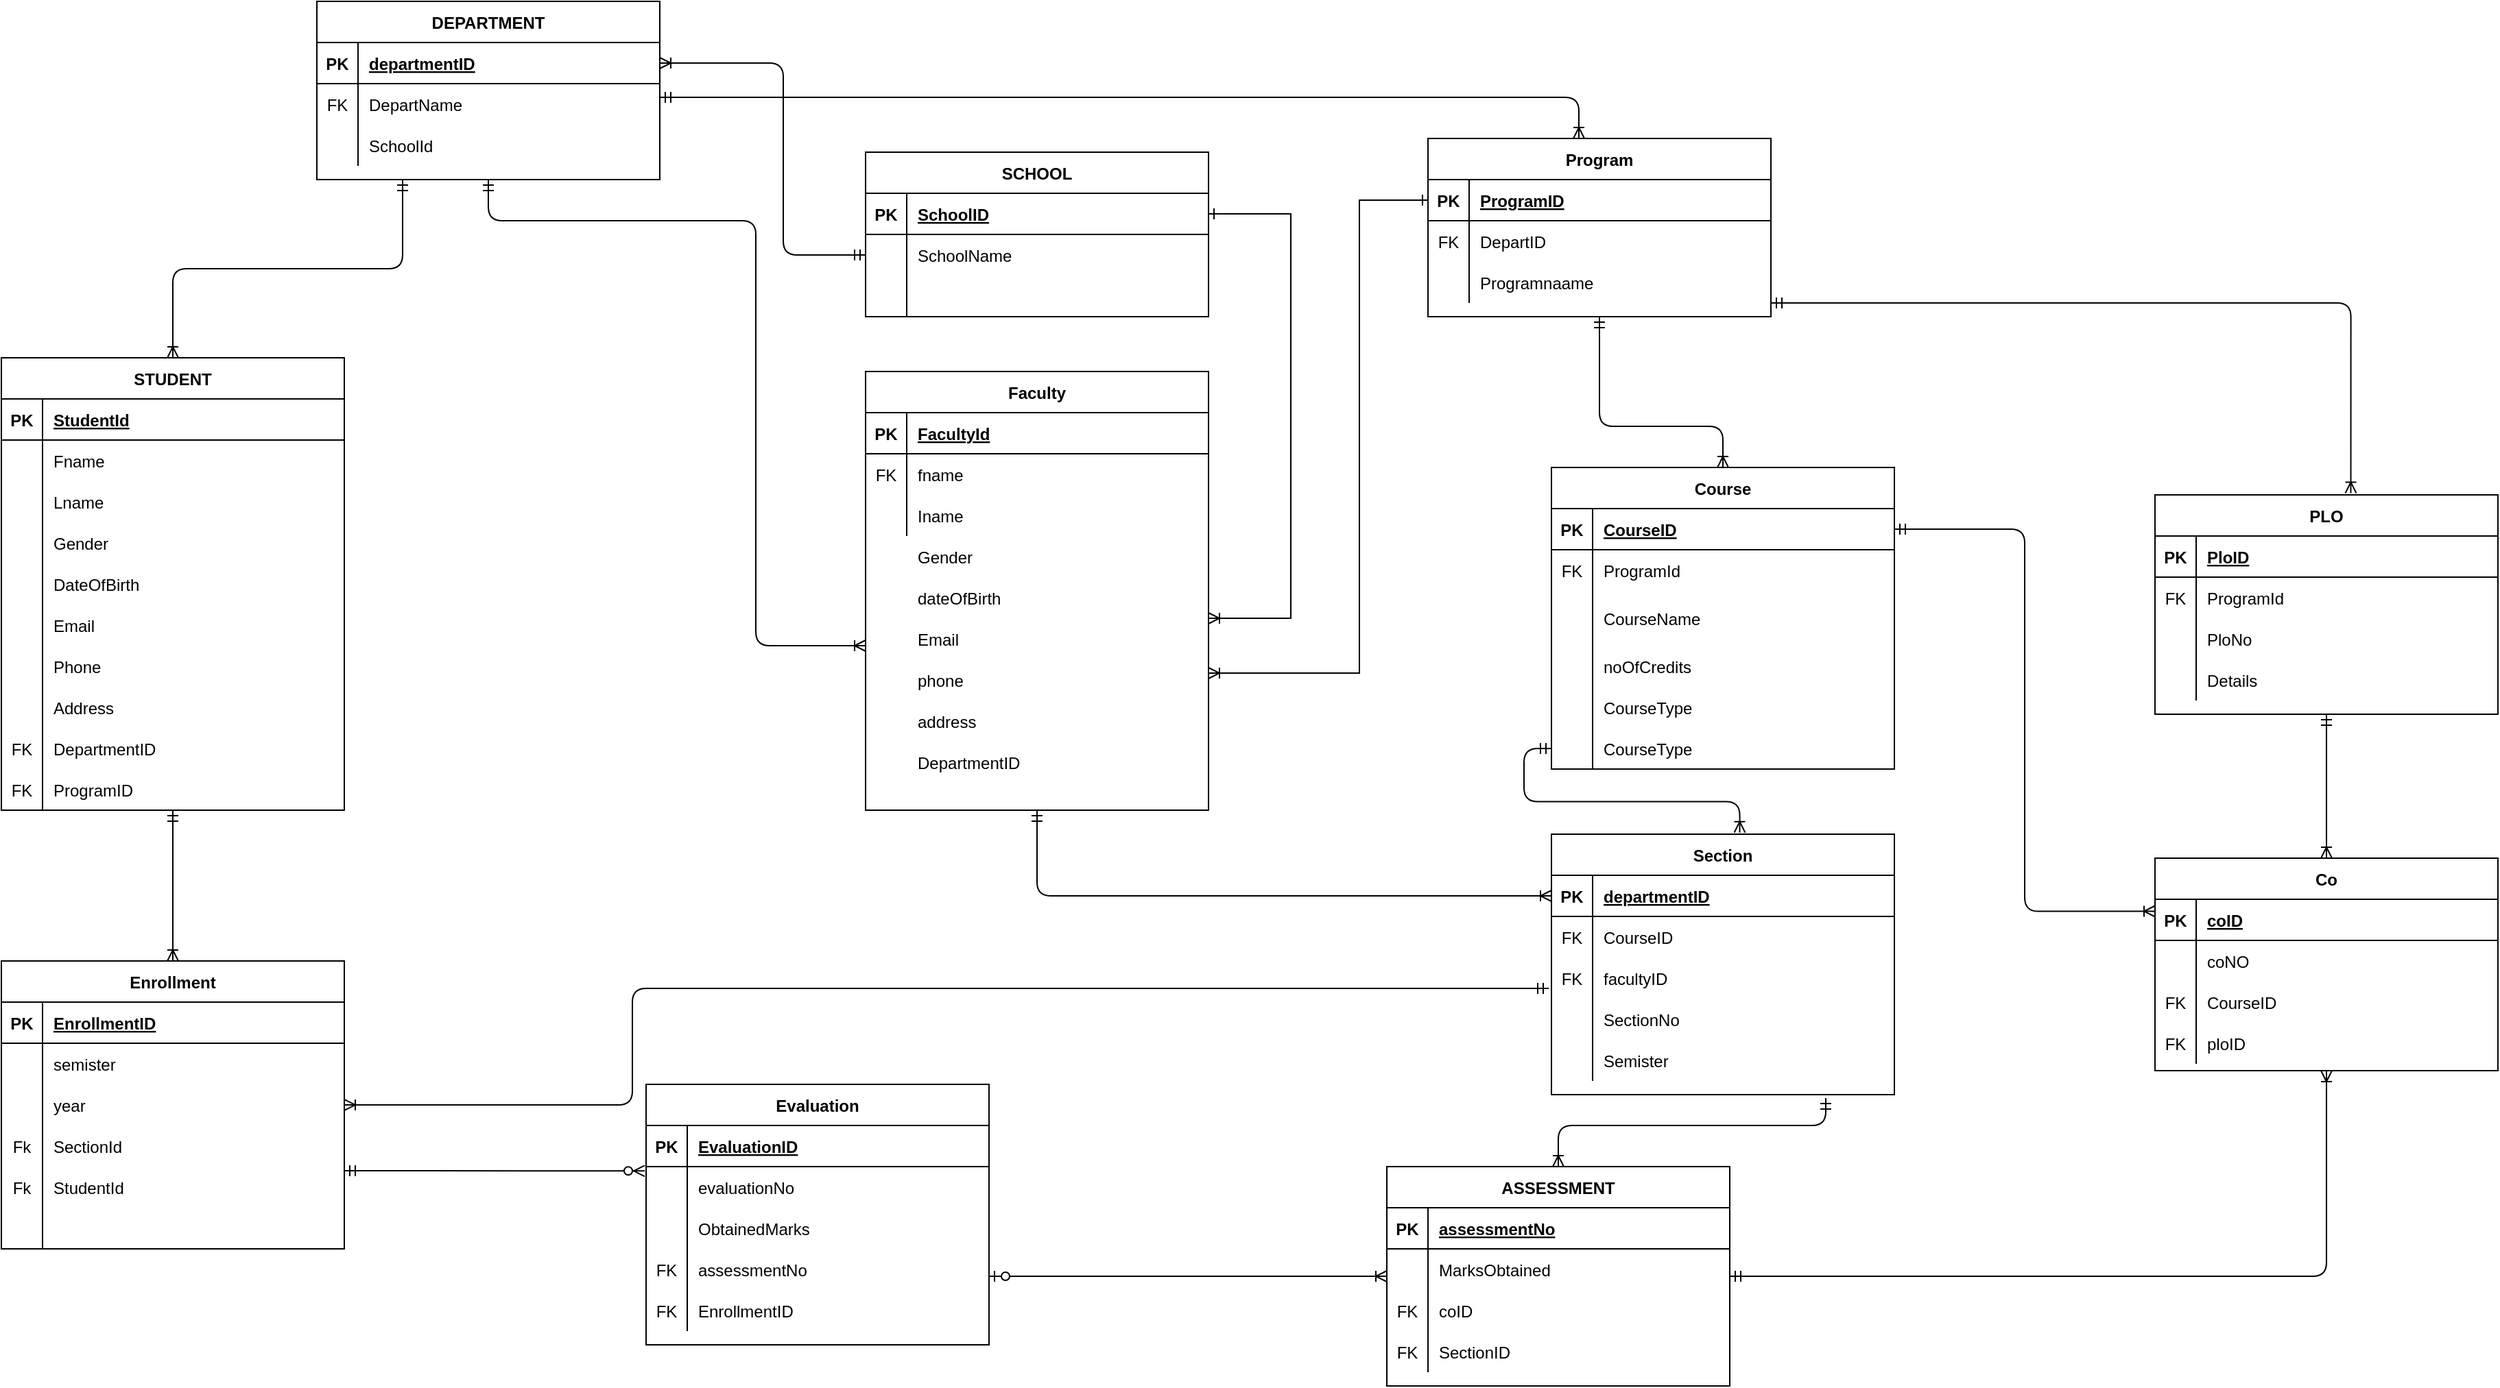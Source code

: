 <mxfile version="13.6.2" type="device"><diagram id="R2lEEEUBdFMjLlhIrx00" name="Page-1"><mxGraphModel dx="3194" dy="1400" grid="1" gridSize="10" guides="1" tooltips="1" connect="1" arrows="1" fold="1" page="1" pageScale="1" pageWidth="850" pageHeight="1100" math="0" shadow="0" extFonts="Permanent Marker^https://fonts.googleapis.com/css?family=Permanent+Marker"><root><mxCell id="0"/><mxCell id="1" parent="0"/><mxCell id="C-vyLk0tnHw3VtMMgP7b-1" value="" style="endArrow=ERmandOne;startArrow=ERoneToMany;endFill=0;startFill=0;edgeStyle=orthogonalEdgeStyle;" parent="1" source="C-vyLk0tnHw3VtMMgP7b-24" target="C-vyLk0tnHw3VtMMgP7b-6" edge="1"><mxGeometry width="100" height="100" relative="1" as="geometry"><mxPoint x="340" y="720" as="sourcePoint"/><mxPoint x="440" y="620" as="targetPoint"/><Array as="points"><mxPoint x="390" y="55"/><mxPoint x="390" y="195"/></Array></mxGeometry></mxCell><mxCell id="C-vyLk0tnHw3VtMMgP7b-2" value="SCHOOL" style="shape=table;startSize=30;container=1;collapsible=1;childLayout=tableLayout;fixedRows=1;rowLines=0;fontStyle=1;align=center;resizeLast=1;" parent="1" vertex="1"><mxGeometry x="450" y="120" width="250" height="120" as="geometry"/></mxCell><mxCell id="C-vyLk0tnHw3VtMMgP7b-3" value="" style="shape=partialRectangle;collapsible=0;dropTarget=0;pointerEvents=0;fillColor=none;points=[[0,0.5],[1,0.5]];portConstraint=eastwest;top=0;left=0;right=0;bottom=1;" parent="C-vyLk0tnHw3VtMMgP7b-2" vertex="1"><mxGeometry y="30" width="250" height="30" as="geometry"/></mxCell><mxCell id="C-vyLk0tnHw3VtMMgP7b-4" value="PK" style="shape=partialRectangle;overflow=hidden;connectable=0;fillColor=none;top=0;left=0;bottom=0;right=0;fontStyle=1;" parent="C-vyLk0tnHw3VtMMgP7b-3" vertex="1"><mxGeometry width="30" height="30" as="geometry"/></mxCell><mxCell id="C-vyLk0tnHw3VtMMgP7b-5" value="SchoolID" style="shape=partialRectangle;overflow=hidden;connectable=0;fillColor=none;top=0;left=0;bottom=0;right=0;align=left;spacingLeft=6;fontStyle=5;" parent="C-vyLk0tnHw3VtMMgP7b-3" vertex="1"><mxGeometry x="30" width="220" height="30" as="geometry"/></mxCell><mxCell id="C-vyLk0tnHw3VtMMgP7b-6" value="" style="shape=partialRectangle;collapsible=0;dropTarget=0;pointerEvents=0;fillColor=none;points=[[0,0.5],[1,0.5]];portConstraint=eastwest;top=0;left=0;right=0;bottom=0;" parent="C-vyLk0tnHw3VtMMgP7b-2" vertex="1"><mxGeometry y="60" width="250" height="30" as="geometry"/></mxCell><mxCell id="C-vyLk0tnHw3VtMMgP7b-7" value="" style="shape=partialRectangle;overflow=hidden;connectable=0;fillColor=none;top=0;left=0;bottom=0;right=0;" parent="C-vyLk0tnHw3VtMMgP7b-6" vertex="1"><mxGeometry width="30" height="30" as="geometry"/></mxCell><mxCell id="C-vyLk0tnHw3VtMMgP7b-8" value="SchoolName" style="shape=partialRectangle;overflow=hidden;connectable=0;fillColor=none;top=0;left=0;bottom=0;right=0;align=left;spacingLeft=6;" parent="C-vyLk0tnHw3VtMMgP7b-6" vertex="1"><mxGeometry x="30" width="220" height="30" as="geometry"/></mxCell><mxCell id="C-vyLk0tnHw3VtMMgP7b-9" value="" style="shape=partialRectangle;collapsible=0;dropTarget=0;pointerEvents=0;fillColor=none;points=[[0,0.5],[1,0.5]];portConstraint=eastwest;top=0;left=0;right=0;bottom=0;" parent="C-vyLk0tnHw3VtMMgP7b-2" vertex="1"><mxGeometry y="90" width="250" height="30" as="geometry"/></mxCell><mxCell id="C-vyLk0tnHw3VtMMgP7b-10" value="" style="shape=partialRectangle;overflow=hidden;connectable=0;fillColor=none;top=0;left=0;bottom=0;right=0;" parent="C-vyLk0tnHw3VtMMgP7b-9" vertex="1"><mxGeometry width="30" height="30" as="geometry"/></mxCell><mxCell id="C-vyLk0tnHw3VtMMgP7b-11" value="" style="shape=partialRectangle;overflow=hidden;connectable=0;fillColor=none;top=0;left=0;bottom=0;right=0;align=left;spacingLeft=6;" parent="C-vyLk0tnHw3VtMMgP7b-9" vertex="1"><mxGeometry x="30" width="220" height="30" as="geometry"/></mxCell><mxCell id="K81dYM7W5M3WvNymUG92-92" style="edgeStyle=orthogonalEdgeStyle;rounded=1;orthogonalLoop=1;jettySize=auto;html=1;entryX=0;entryY=0.5;entryDx=0;entryDy=0;startArrow=ERmandOne;startFill=0;endArrow=ERoneToMany;endFill=0;" parent="1" source="C-vyLk0tnHw3VtMMgP7b-13" target="K81dYM7W5M3WvNymUG92-70" edge="1"><mxGeometry relative="1" as="geometry"/></mxCell><mxCell id="C-vyLk0tnHw3VtMMgP7b-13" value="Faculty" style="shape=table;startSize=30;container=1;collapsible=1;childLayout=tableLayout;fixedRows=1;rowLines=0;fontStyle=1;align=center;resizeLast=1;" parent="1" vertex="1"><mxGeometry x="450" y="280" width="250" height="320" as="geometry"/></mxCell><mxCell id="C-vyLk0tnHw3VtMMgP7b-14" value="" style="shape=partialRectangle;collapsible=0;dropTarget=0;pointerEvents=0;fillColor=none;points=[[0,0.5],[1,0.5]];portConstraint=eastwest;top=0;left=0;right=0;bottom=1;" parent="C-vyLk0tnHw3VtMMgP7b-13" vertex="1"><mxGeometry y="30" width="250" height="30" as="geometry"/></mxCell><mxCell id="C-vyLk0tnHw3VtMMgP7b-15" value="PK" style="shape=partialRectangle;overflow=hidden;connectable=0;fillColor=none;top=0;left=0;bottom=0;right=0;fontStyle=1;" parent="C-vyLk0tnHw3VtMMgP7b-14" vertex="1"><mxGeometry width="30" height="30" as="geometry"/></mxCell><mxCell id="C-vyLk0tnHw3VtMMgP7b-16" value="FacultyId" style="shape=partialRectangle;overflow=hidden;connectable=0;fillColor=none;top=0;left=0;bottom=0;right=0;align=left;spacingLeft=6;fontStyle=5;" parent="C-vyLk0tnHw3VtMMgP7b-14" vertex="1"><mxGeometry x="30" width="220" height="30" as="geometry"/></mxCell><mxCell id="C-vyLk0tnHw3VtMMgP7b-17" value="" style="shape=partialRectangle;collapsible=0;dropTarget=0;pointerEvents=0;fillColor=none;points=[[0,0.5],[1,0.5]];portConstraint=eastwest;top=0;left=0;right=0;bottom=0;" parent="C-vyLk0tnHw3VtMMgP7b-13" vertex="1"><mxGeometry y="60" width="250" height="30" as="geometry"/></mxCell><mxCell id="C-vyLk0tnHw3VtMMgP7b-18" value="FK" style="shape=partialRectangle;overflow=hidden;connectable=0;fillColor=none;top=0;left=0;bottom=0;right=0;" parent="C-vyLk0tnHw3VtMMgP7b-17" vertex="1"><mxGeometry width="30" height="30" as="geometry"/></mxCell><mxCell id="C-vyLk0tnHw3VtMMgP7b-19" value="fname" style="shape=partialRectangle;overflow=hidden;connectable=0;fillColor=none;top=0;left=0;bottom=0;right=0;align=left;spacingLeft=6;" parent="C-vyLk0tnHw3VtMMgP7b-17" vertex="1"><mxGeometry x="30" width="220" height="30" as="geometry"/></mxCell><mxCell id="C-vyLk0tnHw3VtMMgP7b-20" value="" style="shape=partialRectangle;collapsible=0;dropTarget=0;pointerEvents=0;fillColor=none;points=[[0,0.5],[1,0.5]];portConstraint=eastwest;top=0;left=0;right=0;bottom=0;" parent="C-vyLk0tnHw3VtMMgP7b-13" vertex="1"><mxGeometry y="90" width="250" height="30" as="geometry"/></mxCell><mxCell id="C-vyLk0tnHw3VtMMgP7b-21" value="" style="shape=partialRectangle;overflow=hidden;connectable=0;fillColor=none;top=0;left=0;bottom=0;right=0;" parent="C-vyLk0tnHw3VtMMgP7b-20" vertex="1"><mxGeometry width="30" height="30" as="geometry"/></mxCell><mxCell id="C-vyLk0tnHw3VtMMgP7b-22" value="Iname" style="shape=partialRectangle;overflow=hidden;connectable=0;fillColor=none;top=0;left=0;bottom=0;right=0;align=left;spacingLeft=6;" parent="C-vyLk0tnHw3VtMMgP7b-20" vertex="1"><mxGeometry x="30" width="220" height="30" as="geometry"/></mxCell><mxCell id="K81dYM7W5M3WvNymUG92-83" style="rounded=1;orthogonalLoop=1;jettySize=auto;html=1;entryX=0.44;entryY=0;entryDx=0;entryDy=0;entryPerimeter=0;startArrow=ERmandOne;startFill=0;endArrow=ERoneToMany;endFill=0;edgeStyle=orthogonalEdgeStyle;" parent="1" source="C-vyLk0tnHw3VtMMgP7b-23" target="K81dYM7W5M3WvNymUG92-62" edge="1"><mxGeometry relative="1" as="geometry"><Array as="points"><mxPoint x="970" y="80"/></Array></mxGeometry></mxCell><mxCell id="K81dYM7W5M3WvNymUG92-10" value="Gender" style="shape=partialRectangle;overflow=hidden;connectable=0;fillColor=none;top=0;left=0;bottom=0;right=0;align=left;spacingLeft=6;" parent="1" vertex="1"><mxGeometry x="480" y="400" width="220" height="30" as="geometry"/></mxCell><mxCell id="K81dYM7W5M3WvNymUG92-11" value="dateOfBirth" style="shape=partialRectangle;overflow=hidden;connectable=0;fillColor=none;top=0;left=0;bottom=0;right=0;align=left;spacingLeft=6;" parent="1" vertex="1"><mxGeometry x="480" y="430" width="220" height="30" as="geometry"/></mxCell><mxCell id="K81dYM7W5M3WvNymUG92-12" value="Email" style="shape=partialRectangle;overflow=hidden;connectable=0;fillColor=none;top=0;left=0;bottom=0;right=0;align=left;spacingLeft=6;" parent="1" vertex="1"><mxGeometry x="480" y="460" width="220" height="30" as="geometry"/></mxCell><mxCell id="K81dYM7W5M3WvNymUG92-13" value="phone" style="shape=partialRectangle;overflow=hidden;connectable=0;fillColor=none;top=0;left=0;bottom=0;right=0;align=left;spacingLeft=6;" parent="1" vertex="1"><mxGeometry x="480" y="490" width="220" height="30" as="geometry"/></mxCell><mxCell id="K81dYM7W5M3WvNymUG92-14" value="address" style="shape=partialRectangle;overflow=hidden;connectable=0;fillColor=none;top=0;left=0;bottom=0;right=0;align=left;spacingLeft=6;" parent="1" vertex="1"><mxGeometry x="480" y="520" width="220" height="30" as="geometry"/></mxCell><mxCell id="K81dYM7W5M3WvNymUG92-15" value="DepartmentID" style="shape=partialRectangle;overflow=hidden;connectable=0;fillColor=none;top=0;left=0;bottom=0;right=0;align=left;spacingLeft=6;" parent="1" vertex="1"><mxGeometry x="480" y="550" width="220" height="30" as="geometry"/></mxCell><mxCell id="K81dYM7W5M3WvNymUG92-19" style="edgeStyle=orthogonalEdgeStyle;rounded=1;orthogonalLoop=1;jettySize=auto;html=1;startArrow=ERmandOne;startFill=0;endArrow=ERoneToMany;endFill=0;exitX=0.5;exitY=1;exitDx=0;exitDy=0;" parent="1" source="C-vyLk0tnHw3VtMMgP7b-23" edge="1"><mxGeometry relative="1" as="geometry"><mxPoint x="450" y="480" as="targetPoint"/><mxPoint x="245" y="230" as="sourcePoint"/><Array as="points"><mxPoint x="175" y="170"/><mxPoint x="370" y="170"/><mxPoint x="370" y="480"/></Array></mxGeometry></mxCell><mxCell id="K81dYM7W5M3WvNymUG92-93" style="edgeStyle=orthogonalEdgeStyle;rounded=1;orthogonalLoop=1;jettySize=auto;html=1;startArrow=ERoneToMany;startFill=0;endArrow=ERmandOne;endFill=0;entryX=0.25;entryY=1;entryDx=0;entryDy=0;" parent="1" source="K81dYM7W5M3WvNymUG92-20" target="C-vyLk0tnHw3VtMMgP7b-23" edge="1"><mxGeometry relative="1" as="geometry"><mxPoint x="110" y="130" as="targetPoint"/></mxGeometry></mxCell><mxCell id="K81dYM7W5M3WvNymUG92-94" style="edgeStyle=orthogonalEdgeStyle;rounded=1;orthogonalLoop=1;jettySize=auto;html=1;startArrow=ERmandOne;startFill=0;endArrow=ERoneToMany;endFill=0;" parent="1" source="K81dYM7W5M3WvNymUG92-20" target="K81dYM7W5M3WvNymUG92-27" edge="1"><mxGeometry relative="1" as="geometry"/></mxCell><mxCell id="K81dYM7W5M3WvNymUG92-95" style="edgeStyle=orthogonalEdgeStyle;rounded=1;orthogonalLoop=1;jettySize=auto;html=1;entryX=-0.004;entryY=0.105;entryDx=0;entryDy=0;entryPerimeter=0;startArrow=ERmandOne;startFill=0;endArrow=ERzeroToMany;endFill=1;" parent="1" source="K81dYM7W5M3WvNymUG92-27" target="K81dYM7W5M3WvNymUG92-38" edge="1"><mxGeometry relative="1" as="geometry"><Array as="points"><mxPoint x="120" y="863"/><mxPoint x="120" y="863"/></Array></mxGeometry></mxCell><mxCell id="K81dYM7W5M3WvNymUG92-98" style="edgeStyle=orthogonalEdgeStyle;rounded=1;orthogonalLoop=1;jettySize=auto;html=1;startArrow=ERoneToMany;startFill=0;endArrow=ERmandOne;endFill=0;" parent="1" source="K81dYM7W5M3WvNymUG92-27" edge="1"><mxGeometry relative="1" as="geometry"><Array as="points"><mxPoint x="280" y="815"/><mxPoint x="280" y="730"/></Array><mxPoint x="948" y="730" as="targetPoint"/></mxGeometry></mxCell><mxCell id="K81dYM7W5M3WvNymUG92-96" style="edgeStyle=orthogonalEdgeStyle;rounded=1;orthogonalLoop=1;jettySize=auto;html=1;startArrow=ERzeroToOne;startFill=1;endArrow=ERoneToMany;endFill=0;entryX=0;entryY=0.5;entryDx=0;entryDy=0;" parent="1" source="K81dYM7W5M3WvNymUG92-34" target="K81dYM7W5M3WvNymUG92-41" edge="1"><mxGeometry relative="1" as="geometry"><mxPoint x="810" y="1060" as="targetPoint"/><Array as="points"><mxPoint x="820" y="940"/></Array></mxGeometry></mxCell><mxCell id="K81dYM7W5M3WvNymUG92-88" style="edgeStyle=orthogonalEdgeStyle;rounded=1;orthogonalLoop=1;jettySize=auto;html=1;entryX=0.5;entryY=1;entryDx=0;entryDy=0;startArrow=ERmandOne;startFill=0;endArrow=ERoneToMany;endFill=0;" parent="1" source="K81dYM7W5M3WvNymUG92-41" target="K81dYM7W5M3WvNymUG92-48" edge="1"><mxGeometry relative="1" as="geometry"/></mxCell><mxCell id="K81dYM7W5M3WvNymUG92-84" style="edgeStyle=orthogonalEdgeStyle;rounded=1;orthogonalLoop=1;jettySize=auto;html=1;entryX=0.5;entryY=0;entryDx=0;entryDy=0;startArrow=ERmandOne;startFill=0;endArrow=ERoneToMany;endFill=0;" parent="1" source="K81dYM7W5M3WvNymUG92-62" target="K81dYM7W5M3WvNymUG92-76" edge="1"><mxGeometry relative="1" as="geometry"><Array as="points"><mxPoint x="985" y="320"/><mxPoint x="1075" y="320"/></Array></mxGeometry></mxCell><mxCell id="K81dYM7W5M3WvNymUG92-85" style="edgeStyle=orthogonalEdgeStyle;rounded=1;orthogonalLoop=1;jettySize=auto;html=1;entryX=0.571;entryY=-0.008;entryDx=0;entryDy=0;entryPerimeter=0;startArrow=ERmandOne;startFill=0;endArrow=ERoneToMany;endFill=0;" parent="1" source="K81dYM7W5M3WvNymUG92-62" target="K81dYM7W5M3WvNymUG92-55" edge="1"><mxGeometry relative="1" as="geometry"><Array as="points"><mxPoint x="1533" y="230"/></Array></mxGeometry></mxCell><mxCell id="K81dYM7W5M3WvNymUG92-62" value="Program" style="shape=table;startSize=30;container=1;collapsible=1;childLayout=tableLayout;fixedRows=1;rowLines=0;fontStyle=1;align=center;resizeLast=1;" parent="1" vertex="1"><mxGeometry x="860" y="110" width="250" height="130" as="geometry"/></mxCell><mxCell id="K81dYM7W5M3WvNymUG92-63" value="" style="shape=partialRectangle;collapsible=0;dropTarget=0;pointerEvents=0;fillColor=none;points=[[0,0.5],[1,0.5]];portConstraint=eastwest;top=0;left=0;right=0;bottom=1;" parent="K81dYM7W5M3WvNymUG92-62" vertex="1"><mxGeometry y="30" width="250" height="30" as="geometry"/></mxCell><mxCell id="K81dYM7W5M3WvNymUG92-64" value="PK" style="shape=partialRectangle;overflow=hidden;connectable=0;fillColor=none;top=0;left=0;bottom=0;right=0;fontStyle=1;" parent="K81dYM7W5M3WvNymUG92-63" vertex="1"><mxGeometry width="30" height="30" as="geometry"/></mxCell><mxCell id="K81dYM7W5M3WvNymUG92-65" value="ProgramID" style="shape=partialRectangle;overflow=hidden;connectable=0;fillColor=none;top=0;left=0;bottom=0;right=0;align=left;spacingLeft=6;fontStyle=5;" parent="K81dYM7W5M3WvNymUG92-63" vertex="1"><mxGeometry x="30" width="220" height="30" as="geometry"/></mxCell><mxCell id="K81dYM7W5M3WvNymUG92-66" value="" style="shape=partialRectangle;collapsible=0;dropTarget=0;pointerEvents=0;fillColor=none;points=[[0,0.5],[1,0.5]];portConstraint=eastwest;top=0;left=0;right=0;bottom=0;" parent="K81dYM7W5M3WvNymUG92-62" vertex="1"><mxGeometry y="60" width="250" height="30" as="geometry"/></mxCell><mxCell id="K81dYM7W5M3WvNymUG92-67" value="FK" style="shape=partialRectangle;overflow=hidden;connectable=0;fillColor=none;top=0;left=0;bottom=0;right=0;" parent="K81dYM7W5M3WvNymUG92-66" vertex="1"><mxGeometry width="30" height="30" as="geometry"/></mxCell><mxCell id="K81dYM7W5M3WvNymUG92-68" value="DepartID" style="shape=partialRectangle;overflow=hidden;connectable=0;fillColor=none;top=0;left=0;bottom=0;right=0;align=left;spacingLeft=6;" parent="K81dYM7W5M3WvNymUG92-66" vertex="1"><mxGeometry x="30" width="220" height="30" as="geometry"/></mxCell><mxCell id="mfqpW2SuUjGyn3IhgK5E-80" value="" style="shape=partialRectangle;collapsible=0;dropTarget=0;pointerEvents=0;fillColor=none;points=[[0,0.5],[1,0.5]];portConstraint=eastwest;top=0;left=0;right=0;bottom=0;" parent="K81dYM7W5M3WvNymUG92-62" vertex="1"><mxGeometry y="90" width="250" height="30" as="geometry"/></mxCell><mxCell id="mfqpW2SuUjGyn3IhgK5E-81" value="" style="shape=partialRectangle;overflow=hidden;connectable=0;fillColor=none;top=0;left=0;bottom=0;right=0;" parent="mfqpW2SuUjGyn3IhgK5E-80" vertex="1"><mxGeometry width="30" height="30" as="geometry"/></mxCell><mxCell id="mfqpW2SuUjGyn3IhgK5E-82" value="Programnaame" style="shape=partialRectangle;overflow=hidden;connectable=0;fillColor=none;top=0;left=0;bottom=0;right=0;align=left;spacingLeft=6;" parent="mfqpW2SuUjGyn3IhgK5E-80" vertex="1"><mxGeometry x="30" width="220" height="30" as="geometry"/></mxCell><mxCell id="K81dYM7W5M3WvNymUG92-89" style="edgeStyle=orthogonalEdgeStyle;rounded=1;orthogonalLoop=1;jettySize=auto;html=1;entryX=0.549;entryY=-0.006;entryDx=0;entryDy=0;entryPerimeter=0;startArrow=ERmandOne;startFill=0;endArrow=ERoneToMany;endFill=0;" parent="1" source="mfqpW2SuUjGyn3IhgK5E-101" target="K81dYM7W5M3WvNymUG92-69" edge="1"><mxGeometry relative="1" as="geometry"><mxPoint x="1087" y="590" as="sourcePoint"/><Array as="points"/></mxGeometry></mxCell><mxCell id="K81dYM7W5M3WvNymUG92-86" style="edgeStyle=orthogonalEdgeStyle;rounded=1;orthogonalLoop=1;jettySize=auto;html=1;startArrow=ERmandOne;startFill=0;endArrow=ERoneToMany;endFill=0;exitX=0.5;exitY=1;exitDx=0;exitDy=0;" parent="1" source="K81dYM7W5M3WvNymUG92-55" target="K81dYM7W5M3WvNymUG92-48" edge="1"><mxGeometry relative="1" as="geometry"/></mxCell><mxCell id="K81dYM7W5M3WvNymUG92-90" style="edgeStyle=orthogonalEdgeStyle;rounded=1;orthogonalLoop=1;jettySize=auto;html=1;entryX=0;entryY=0.25;entryDx=0;entryDy=0;startArrow=ERmandOne;startFill=0;endArrow=ERoneToMany;endFill=0;" parent="1" source="K81dYM7W5M3WvNymUG92-77" target="K81dYM7W5M3WvNymUG92-48" edge="1"><mxGeometry relative="1" as="geometry"/></mxCell><mxCell id="K81dYM7W5M3WvNymUG92-99" style="edgeStyle=orthogonalEdgeStyle;rounded=1;orthogonalLoop=1;jettySize=auto;html=1;startArrow=ERoneToMany;startFill=0;endArrow=ERmandOne;endFill=0;" parent="1" source="K81dYM7W5M3WvNymUG92-41" edge="1"><mxGeometry relative="1" as="geometry"><mxPoint x="1150" y="810" as="targetPoint"/><Array as="points"><mxPoint x="955" y="830"/><mxPoint x="1150" y="830"/></Array></mxGeometry></mxCell><mxCell id="K81dYM7W5M3WvNymUG92-48" value="Co" style="shape=table;startSize=30;container=1;collapsible=1;childLayout=tableLayout;fixedRows=1;rowLines=0;fontStyle=1;align=center;resizeLast=1;" parent="1" vertex="1"><mxGeometry x="1390" y="635" width="250" height="155" as="geometry"/></mxCell><mxCell id="K81dYM7W5M3WvNymUG92-49" value="" style="shape=partialRectangle;collapsible=0;dropTarget=0;pointerEvents=0;fillColor=none;points=[[0,0.5],[1,0.5]];portConstraint=eastwest;top=0;left=0;right=0;bottom=1;" parent="K81dYM7W5M3WvNymUG92-48" vertex="1"><mxGeometry y="30" width="250" height="30" as="geometry"/></mxCell><mxCell id="K81dYM7W5M3WvNymUG92-50" value="PK" style="shape=partialRectangle;overflow=hidden;connectable=0;fillColor=none;top=0;left=0;bottom=0;right=0;fontStyle=1;" parent="K81dYM7W5M3WvNymUG92-49" vertex="1"><mxGeometry width="30" height="30" as="geometry"/></mxCell><mxCell id="K81dYM7W5M3WvNymUG92-51" value="coID" style="shape=partialRectangle;overflow=hidden;connectable=0;fillColor=none;top=0;left=0;bottom=0;right=0;align=left;spacingLeft=6;fontStyle=5;" parent="K81dYM7W5M3WvNymUG92-49" vertex="1"><mxGeometry x="30" width="220" height="30" as="geometry"/></mxCell><mxCell id="K81dYM7W5M3WvNymUG92-52" value="" style="shape=partialRectangle;collapsible=0;dropTarget=0;pointerEvents=0;fillColor=none;points=[[0,0.5],[1,0.5]];portConstraint=eastwest;top=0;left=0;right=0;bottom=0;" parent="K81dYM7W5M3WvNymUG92-48" vertex="1"><mxGeometry y="60" width="250" height="30" as="geometry"/></mxCell><mxCell id="K81dYM7W5M3WvNymUG92-53" value="" style="shape=partialRectangle;overflow=hidden;connectable=0;fillColor=none;top=0;left=0;bottom=0;right=0;" parent="K81dYM7W5M3WvNymUG92-52" vertex="1"><mxGeometry width="30" height="30" as="geometry"/></mxCell><mxCell id="K81dYM7W5M3WvNymUG92-54" value="coNO" style="shape=partialRectangle;overflow=hidden;connectable=0;fillColor=none;top=0;left=0;bottom=0;right=0;align=left;spacingLeft=6;" parent="K81dYM7W5M3WvNymUG92-52" vertex="1"><mxGeometry x="30" width="220" height="30" as="geometry"/></mxCell><mxCell id="mfqpW2SuUjGyn3IhgK5E-67" value="" style="shape=partialRectangle;collapsible=0;dropTarget=0;pointerEvents=0;fillColor=none;points=[[0,0.5],[1,0.5]];portConstraint=eastwest;top=0;left=0;right=0;bottom=0;" parent="K81dYM7W5M3WvNymUG92-48" vertex="1"><mxGeometry y="90" width="250" height="30" as="geometry"/></mxCell><mxCell id="mfqpW2SuUjGyn3IhgK5E-68" value="FK" style="shape=partialRectangle;overflow=hidden;connectable=0;fillColor=none;top=0;left=0;bottom=0;right=0;" parent="mfqpW2SuUjGyn3IhgK5E-67" vertex="1"><mxGeometry width="30" height="30" as="geometry"/></mxCell><mxCell id="mfqpW2SuUjGyn3IhgK5E-69" value="CourseID" style="shape=partialRectangle;overflow=hidden;connectable=0;fillColor=none;top=0;left=0;bottom=0;right=0;align=left;spacingLeft=6;" parent="mfqpW2SuUjGyn3IhgK5E-67" vertex="1"><mxGeometry x="30" width="220" height="30" as="geometry"/></mxCell><mxCell id="mfqpW2SuUjGyn3IhgK5E-70" value="" style="shape=partialRectangle;collapsible=0;dropTarget=0;pointerEvents=0;fillColor=none;points=[[0,0.5],[1,0.5]];portConstraint=eastwest;top=0;left=0;right=0;bottom=0;" parent="K81dYM7W5M3WvNymUG92-48" vertex="1"><mxGeometry y="120" width="250" height="30" as="geometry"/></mxCell><mxCell id="mfqpW2SuUjGyn3IhgK5E-71" value="FK" style="shape=partialRectangle;overflow=hidden;connectable=0;fillColor=none;top=0;left=0;bottom=0;right=0;" parent="mfqpW2SuUjGyn3IhgK5E-70" vertex="1"><mxGeometry width="30" height="30" as="geometry"/></mxCell><mxCell id="mfqpW2SuUjGyn3IhgK5E-72" value="ploID" style="shape=partialRectangle;overflow=hidden;connectable=0;fillColor=none;top=0;left=0;bottom=0;right=0;align=left;spacingLeft=6;" parent="mfqpW2SuUjGyn3IhgK5E-70" vertex="1"><mxGeometry x="30" width="220" height="30" as="geometry"/></mxCell><mxCell id="K81dYM7W5M3WvNymUG92-27" value="Enrollment" style="shape=table;startSize=30;container=1;collapsible=1;childLayout=tableLayout;fixedRows=1;rowLines=0;fontStyle=1;align=center;resizeLast=1;" parent="1" vertex="1"><mxGeometry x="-180" y="710" width="250" height="210" as="geometry"/></mxCell><mxCell id="K81dYM7W5M3WvNymUG92-28" value="" style="shape=partialRectangle;collapsible=0;dropTarget=0;pointerEvents=0;fillColor=none;points=[[0,0.5],[1,0.5]];portConstraint=eastwest;top=0;left=0;right=0;bottom=1;" parent="K81dYM7W5M3WvNymUG92-27" vertex="1"><mxGeometry y="30" width="250" height="30" as="geometry"/></mxCell><mxCell id="K81dYM7W5M3WvNymUG92-29" value="PK" style="shape=partialRectangle;overflow=hidden;connectable=0;fillColor=none;top=0;left=0;bottom=0;right=0;fontStyle=1;" parent="K81dYM7W5M3WvNymUG92-28" vertex="1"><mxGeometry width="30" height="30" as="geometry"/></mxCell><mxCell id="K81dYM7W5M3WvNymUG92-30" value="EnrollmentID" style="shape=partialRectangle;overflow=hidden;connectable=0;fillColor=none;top=0;left=0;bottom=0;right=0;align=left;spacingLeft=6;fontStyle=5;" parent="K81dYM7W5M3WvNymUG92-28" vertex="1"><mxGeometry x="30" width="220" height="30" as="geometry"/></mxCell><mxCell id="K81dYM7W5M3WvNymUG92-31" value="" style="shape=partialRectangle;collapsible=0;dropTarget=0;pointerEvents=0;fillColor=none;points=[[0,0.5],[1,0.5]];portConstraint=eastwest;top=0;left=0;right=0;bottom=0;" parent="K81dYM7W5M3WvNymUG92-27" vertex="1"><mxGeometry y="60" width="250" height="30" as="geometry"/></mxCell><mxCell id="K81dYM7W5M3WvNymUG92-32" value="" style="shape=partialRectangle;overflow=hidden;connectable=0;fillColor=none;top=0;left=0;bottom=0;right=0;" parent="K81dYM7W5M3WvNymUG92-31" vertex="1"><mxGeometry width="30" height="30" as="geometry"/></mxCell><mxCell id="K81dYM7W5M3WvNymUG92-33" value="semister" style="shape=partialRectangle;overflow=hidden;connectable=0;fillColor=none;top=0;left=0;bottom=0;right=0;align=left;spacingLeft=6;" parent="K81dYM7W5M3WvNymUG92-31" vertex="1"><mxGeometry x="30" width="220" height="30" as="geometry"/></mxCell><mxCell id="mfqpW2SuUjGyn3IhgK5E-28" value="" style="shape=partialRectangle;collapsible=0;dropTarget=0;pointerEvents=0;fillColor=none;points=[[0,0.5],[1,0.5]];portConstraint=eastwest;top=0;left=0;right=0;bottom=0;" parent="K81dYM7W5M3WvNymUG92-27" vertex="1"><mxGeometry y="90" width="250" height="30" as="geometry"/></mxCell><mxCell id="mfqpW2SuUjGyn3IhgK5E-29" value="" style="shape=partialRectangle;overflow=hidden;connectable=0;fillColor=none;top=0;left=0;bottom=0;right=0;" parent="mfqpW2SuUjGyn3IhgK5E-28" vertex="1"><mxGeometry width="30" height="30" as="geometry"/></mxCell><mxCell id="mfqpW2SuUjGyn3IhgK5E-30" value="year" style="shape=partialRectangle;overflow=hidden;connectable=0;fillColor=none;top=0;left=0;bottom=0;right=0;align=left;spacingLeft=6;" parent="mfqpW2SuUjGyn3IhgK5E-28" vertex="1"><mxGeometry x="30" width="220" height="30" as="geometry"/></mxCell><mxCell id="mfqpW2SuUjGyn3IhgK5E-31" value="" style="shape=partialRectangle;collapsible=0;dropTarget=0;pointerEvents=0;fillColor=none;points=[[0,0.5],[1,0.5]];portConstraint=eastwest;top=0;left=0;right=0;bottom=0;" parent="K81dYM7W5M3WvNymUG92-27" vertex="1"><mxGeometry y="120" width="250" height="30" as="geometry"/></mxCell><mxCell id="mfqpW2SuUjGyn3IhgK5E-32" value="Fk" style="shape=partialRectangle;overflow=hidden;connectable=0;fillColor=none;top=0;left=0;bottom=0;right=0;" parent="mfqpW2SuUjGyn3IhgK5E-31" vertex="1"><mxGeometry width="30" height="30" as="geometry"/></mxCell><mxCell id="mfqpW2SuUjGyn3IhgK5E-33" value="SectionId" style="shape=partialRectangle;overflow=hidden;connectable=0;fillColor=none;top=0;left=0;bottom=0;right=0;align=left;spacingLeft=6;" parent="mfqpW2SuUjGyn3IhgK5E-31" vertex="1"><mxGeometry x="30" width="220" height="30" as="geometry"/></mxCell><mxCell id="mfqpW2SuUjGyn3IhgK5E-37" value="" style="shape=partialRectangle;collapsible=0;dropTarget=0;pointerEvents=0;fillColor=none;points=[[0,0.5],[1,0.5]];portConstraint=eastwest;top=0;left=0;right=0;bottom=0;" parent="K81dYM7W5M3WvNymUG92-27" vertex="1"><mxGeometry y="150" width="250" height="30" as="geometry"/></mxCell><mxCell id="mfqpW2SuUjGyn3IhgK5E-38" value="Fk" style="shape=partialRectangle;overflow=hidden;connectable=0;fillColor=none;top=0;left=0;bottom=0;right=0;" parent="mfqpW2SuUjGyn3IhgK5E-37" vertex="1"><mxGeometry width="30" height="30" as="geometry"/></mxCell><mxCell id="mfqpW2SuUjGyn3IhgK5E-39" value="StudentId" style="shape=partialRectangle;overflow=hidden;connectable=0;fillColor=none;top=0;left=0;bottom=0;right=0;align=left;spacingLeft=6;" parent="mfqpW2SuUjGyn3IhgK5E-37" vertex="1"><mxGeometry x="30" width="220" height="30" as="geometry"/></mxCell><mxCell id="mfqpW2SuUjGyn3IhgK5E-34" value="" style="shape=partialRectangle;collapsible=0;dropTarget=0;pointerEvents=0;fillColor=none;points=[[0,0.5],[1,0.5]];portConstraint=eastwest;top=0;left=0;right=0;bottom=0;" parent="K81dYM7W5M3WvNymUG92-27" vertex="1"><mxGeometry y="180" width="250" height="30" as="geometry"/></mxCell><mxCell id="mfqpW2SuUjGyn3IhgK5E-35" value="" style="shape=partialRectangle;overflow=hidden;connectable=0;fillColor=none;top=0;left=0;bottom=0;right=0;" parent="mfqpW2SuUjGyn3IhgK5E-34" vertex="1"><mxGeometry width="30" height="30" as="geometry"/></mxCell><mxCell id="mfqpW2SuUjGyn3IhgK5E-36" value="" style="shape=partialRectangle;overflow=hidden;connectable=0;fillColor=none;top=0;left=0;bottom=0;right=0;align=left;spacingLeft=6;" parent="mfqpW2SuUjGyn3IhgK5E-34" vertex="1"><mxGeometry x="30" width="220" height="30" as="geometry"/></mxCell><mxCell id="C-vyLk0tnHw3VtMMgP7b-23" value="DEPARTMENT" style="shape=table;startSize=30;container=1;collapsible=1;childLayout=tableLayout;fixedRows=1;rowLines=0;fontStyle=1;align=center;resizeLast=1;" parent="1" vertex="1"><mxGeometry x="50" y="10" width="250" height="130" as="geometry"/></mxCell><mxCell id="C-vyLk0tnHw3VtMMgP7b-24" value="" style="shape=partialRectangle;collapsible=0;dropTarget=0;pointerEvents=0;fillColor=none;points=[[0,0.5],[1,0.5]];portConstraint=eastwest;top=0;left=0;right=0;bottom=1;" parent="C-vyLk0tnHw3VtMMgP7b-23" vertex="1"><mxGeometry y="30" width="250" height="30" as="geometry"/></mxCell><mxCell id="C-vyLk0tnHw3VtMMgP7b-25" value="PK" style="shape=partialRectangle;overflow=hidden;connectable=0;fillColor=none;top=0;left=0;bottom=0;right=0;fontStyle=1;" parent="C-vyLk0tnHw3VtMMgP7b-24" vertex="1"><mxGeometry width="30" height="30" as="geometry"/></mxCell><mxCell id="C-vyLk0tnHw3VtMMgP7b-26" value="departmentID" style="shape=partialRectangle;overflow=hidden;connectable=0;fillColor=none;top=0;left=0;bottom=0;right=0;align=left;spacingLeft=6;fontStyle=5;" parent="C-vyLk0tnHw3VtMMgP7b-24" vertex="1"><mxGeometry x="30" width="220" height="30" as="geometry"/></mxCell><mxCell id="C-vyLk0tnHw3VtMMgP7b-27" value="" style="shape=partialRectangle;collapsible=0;dropTarget=0;pointerEvents=0;fillColor=none;points=[[0,0.5],[1,0.5]];portConstraint=eastwest;top=0;left=0;right=0;bottom=0;" parent="C-vyLk0tnHw3VtMMgP7b-23" vertex="1"><mxGeometry y="60" width="250" height="30" as="geometry"/></mxCell><mxCell id="C-vyLk0tnHw3VtMMgP7b-28" value="FK" style="shape=partialRectangle;overflow=hidden;connectable=0;fillColor=none;top=0;left=0;bottom=0;right=0;" parent="C-vyLk0tnHw3VtMMgP7b-27" vertex="1"><mxGeometry width="30" height="30" as="geometry"/></mxCell><mxCell id="C-vyLk0tnHw3VtMMgP7b-29" value="DepartName" style="shape=partialRectangle;overflow=hidden;connectable=0;fillColor=none;top=0;left=0;bottom=0;right=0;align=left;spacingLeft=6;" parent="C-vyLk0tnHw3VtMMgP7b-27" vertex="1"><mxGeometry x="30" width="220" height="30" as="geometry"/></mxCell><mxCell id="mfqpW2SuUjGyn3IhgK5E-19" value="" style="shape=partialRectangle;collapsible=0;dropTarget=0;pointerEvents=0;fillColor=none;points=[[0,0.5],[1,0.5]];portConstraint=eastwest;top=0;left=0;right=0;bottom=0;" parent="C-vyLk0tnHw3VtMMgP7b-23" vertex="1"><mxGeometry y="90" width="250" height="30" as="geometry"/></mxCell><mxCell id="mfqpW2SuUjGyn3IhgK5E-20" value="" style="shape=partialRectangle;overflow=hidden;connectable=0;fillColor=none;top=0;left=0;bottom=0;right=0;" parent="mfqpW2SuUjGyn3IhgK5E-19" vertex="1"><mxGeometry width="30" height="30" as="geometry"/></mxCell><mxCell id="mfqpW2SuUjGyn3IhgK5E-21" value="SchoolId" style="shape=partialRectangle;overflow=hidden;connectable=0;fillColor=none;top=0;left=0;bottom=0;right=0;align=left;spacingLeft=6;" parent="mfqpW2SuUjGyn3IhgK5E-19" vertex="1"><mxGeometry x="30" width="220" height="30" as="geometry"/></mxCell><mxCell id="K81dYM7W5M3WvNymUG92-34" value="Evaluation" style="shape=table;startSize=30;container=1;collapsible=1;childLayout=tableLayout;fixedRows=1;rowLines=0;fontStyle=1;align=center;resizeLast=1;" parent="1" vertex="1"><mxGeometry x="290" y="800" width="250" height="190" as="geometry"/></mxCell><mxCell id="K81dYM7W5M3WvNymUG92-35" value="" style="shape=partialRectangle;collapsible=0;dropTarget=0;pointerEvents=0;fillColor=none;points=[[0,0.5],[1,0.5]];portConstraint=eastwest;top=0;left=0;right=0;bottom=1;" parent="K81dYM7W5M3WvNymUG92-34" vertex="1"><mxGeometry y="30" width="250" height="30" as="geometry"/></mxCell><mxCell id="K81dYM7W5M3WvNymUG92-36" value="PK" style="shape=partialRectangle;overflow=hidden;connectable=0;fillColor=none;top=0;left=0;bottom=0;right=0;fontStyle=1;" parent="K81dYM7W5M3WvNymUG92-35" vertex="1"><mxGeometry width="30" height="30" as="geometry"/></mxCell><mxCell id="K81dYM7W5M3WvNymUG92-37" value="EvaluationID" style="shape=partialRectangle;overflow=hidden;connectable=0;fillColor=none;top=0;left=0;bottom=0;right=0;align=left;spacingLeft=6;fontStyle=5;" parent="K81dYM7W5M3WvNymUG92-35" vertex="1"><mxGeometry x="30" width="220" height="30" as="geometry"/></mxCell><mxCell id="K81dYM7W5M3WvNymUG92-38" value="" style="shape=partialRectangle;collapsible=0;dropTarget=0;pointerEvents=0;fillColor=none;points=[[0,0.5],[1,0.5]];portConstraint=eastwest;top=0;left=0;right=0;bottom=0;" parent="K81dYM7W5M3WvNymUG92-34" vertex="1"><mxGeometry y="60" width="250" height="30" as="geometry"/></mxCell><mxCell id="K81dYM7W5M3WvNymUG92-39" value="" style="shape=partialRectangle;overflow=hidden;connectable=0;fillColor=none;top=0;left=0;bottom=0;right=0;" parent="K81dYM7W5M3WvNymUG92-38" vertex="1"><mxGeometry width="30" height="30" as="geometry"/></mxCell><mxCell id="K81dYM7W5M3WvNymUG92-40" value="evaluationNo" style="shape=partialRectangle;overflow=hidden;connectable=0;fillColor=none;top=0;left=0;bottom=0;right=0;align=left;spacingLeft=6;" parent="K81dYM7W5M3WvNymUG92-38" vertex="1"><mxGeometry x="30" width="220" height="30" as="geometry"/></mxCell><mxCell id="mfqpW2SuUjGyn3IhgK5E-43" value="" style="shape=partialRectangle;collapsible=0;dropTarget=0;pointerEvents=0;fillColor=none;points=[[0,0.5],[1,0.5]];portConstraint=eastwest;top=0;left=0;right=0;bottom=0;" parent="K81dYM7W5M3WvNymUG92-34" vertex="1"><mxGeometry y="90" width="250" height="30" as="geometry"/></mxCell><mxCell id="mfqpW2SuUjGyn3IhgK5E-44" value="" style="shape=partialRectangle;overflow=hidden;connectable=0;fillColor=none;top=0;left=0;bottom=0;right=0;" parent="mfqpW2SuUjGyn3IhgK5E-43" vertex="1"><mxGeometry width="30" height="30" as="geometry"/></mxCell><mxCell id="mfqpW2SuUjGyn3IhgK5E-45" value="ObtainedMarks" style="shape=partialRectangle;overflow=hidden;connectable=0;fillColor=none;top=0;left=0;bottom=0;right=0;align=left;spacingLeft=6;" parent="mfqpW2SuUjGyn3IhgK5E-43" vertex="1"><mxGeometry x="30" width="220" height="30" as="geometry"/></mxCell><mxCell id="mfqpW2SuUjGyn3IhgK5E-55" value="" style="shape=partialRectangle;collapsible=0;dropTarget=0;pointerEvents=0;fillColor=none;points=[[0,0.5],[1,0.5]];portConstraint=eastwest;top=0;left=0;right=0;bottom=0;" parent="K81dYM7W5M3WvNymUG92-34" vertex="1"><mxGeometry y="120" width="250" height="30" as="geometry"/></mxCell><mxCell id="mfqpW2SuUjGyn3IhgK5E-56" value="FK" style="shape=partialRectangle;overflow=hidden;connectable=0;fillColor=none;top=0;left=0;bottom=0;right=0;" parent="mfqpW2SuUjGyn3IhgK5E-55" vertex="1"><mxGeometry width="30" height="30" as="geometry"/></mxCell><mxCell id="mfqpW2SuUjGyn3IhgK5E-57" value="assessmentNo" style="shape=partialRectangle;overflow=hidden;connectable=0;fillColor=none;top=0;left=0;bottom=0;right=0;align=left;spacingLeft=6;" parent="mfqpW2SuUjGyn3IhgK5E-55" vertex="1"><mxGeometry x="30" width="220" height="30" as="geometry"/></mxCell><mxCell id="mfqpW2SuUjGyn3IhgK5E-58" value="" style="shape=partialRectangle;collapsible=0;dropTarget=0;pointerEvents=0;fillColor=none;points=[[0,0.5],[1,0.5]];portConstraint=eastwest;top=0;left=0;right=0;bottom=0;" parent="K81dYM7W5M3WvNymUG92-34" vertex="1"><mxGeometry y="150" width="250" height="30" as="geometry"/></mxCell><mxCell id="mfqpW2SuUjGyn3IhgK5E-59" value="FK" style="shape=partialRectangle;overflow=hidden;connectable=0;fillColor=none;top=0;left=0;bottom=0;right=0;" parent="mfqpW2SuUjGyn3IhgK5E-58" vertex="1"><mxGeometry width="30" height="30" as="geometry"/></mxCell><mxCell id="mfqpW2SuUjGyn3IhgK5E-60" value="EnrollmentID" style="shape=partialRectangle;overflow=hidden;connectable=0;fillColor=none;top=0;left=0;bottom=0;right=0;align=left;spacingLeft=6;" parent="mfqpW2SuUjGyn3IhgK5E-58" vertex="1"><mxGeometry x="30" width="220" height="30" as="geometry"/></mxCell><mxCell id="K81dYM7W5M3WvNymUG92-20" value="STUDENT" style="shape=table;startSize=30;container=1;collapsible=1;childLayout=tableLayout;fixedRows=1;rowLines=0;fontStyle=1;align=center;resizeLast=1;" parent="1" vertex="1"><mxGeometry x="-180" y="270" width="250" height="330" as="geometry"/></mxCell><mxCell id="K81dYM7W5M3WvNymUG92-21" value="" style="shape=partialRectangle;collapsible=0;dropTarget=0;pointerEvents=0;fillColor=none;points=[[0,0.5],[1,0.5]];portConstraint=eastwest;top=0;left=0;right=0;bottom=1;" parent="K81dYM7W5M3WvNymUG92-20" vertex="1"><mxGeometry y="30" width="250" height="30" as="geometry"/></mxCell><mxCell id="K81dYM7W5M3WvNymUG92-22" value="PK" style="shape=partialRectangle;overflow=hidden;connectable=0;fillColor=none;top=0;left=0;bottom=0;right=0;fontStyle=1;" parent="K81dYM7W5M3WvNymUG92-21" vertex="1"><mxGeometry width="30" height="30" as="geometry"/></mxCell><mxCell id="K81dYM7W5M3WvNymUG92-23" value="StudentId" style="shape=partialRectangle;overflow=hidden;connectable=0;fillColor=none;top=0;left=0;bottom=0;right=0;align=left;spacingLeft=6;fontStyle=5;" parent="K81dYM7W5M3WvNymUG92-21" vertex="1"><mxGeometry x="30" width="220" height="30" as="geometry"/></mxCell><mxCell id="K81dYM7W5M3WvNymUG92-24" value="" style="shape=partialRectangle;collapsible=0;dropTarget=0;pointerEvents=0;fillColor=none;points=[[0,0.5],[1,0.5]];portConstraint=eastwest;top=0;left=0;right=0;bottom=0;" parent="K81dYM7W5M3WvNymUG92-20" vertex="1"><mxGeometry y="60" width="250" height="30" as="geometry"/></mxCell><mxCell id="K81dYM7W5M3WvNymUG92-25" value="" style="shape=partialRectangle;overflow=hidden;connectable=0;fillColor=none;top=0;left=0;bottom=0;right=0;" parent="K81dYM7W5M3WvNymUG92-24" vertex="1"><mxGeometry width="30" height="30" as="geometry"/></mxCell><mxCell id="K81dYM7W5M3WvNymUG92-26" value="Fname" style="shape=partialRectangle;overflow=hidden;connectable=0;fillColor=none;top=0;left=0;bottom=0;right=0;align=left;spacingLeft=6;" parent="K81dYM7W5M3WvNymUG92-24" vertex="1"><mxGeometry x="30" width="220" height="30" as="geometry"/></mxCell><mxCell id="mfqpW2SuUjGyn3IhgK5E-1" value="" style="shape=partialRectangle;collapsible=0;dropTarget=0;pointerEvents=0;fillColor=none;points=[[0,0.5],[1,0.5]];portConstraint=eastwest;top=0;left=0;right=0;bottom=0;" parent="K81dYM7W5M3WvNymUG92-20" vertex="1"><mxGeometry y="90" width="250" height="30" as="geometry"/></mxCell><mxCell id="mfqpW2SuUjGyn3IhgK5E-2" value="" style="shape=partialRectangle;overflow=hidden;connectable=0;fillColor=none;top=0;left=0;bottom=0;right=0;" parent="mfqpW2SuUjGyn3IhgK5E-1" vertex="1"><mxGeometry width="30" height="30" as="geometry"/></mxCell><mxCell id="mfqpW2SuUjGyn3IhgK5E-3" value="Lname" style="shape=partialRectangle;overflow=hidden;connectable=0;fillColor=none;top=0;left=0;bottom=0;right=0;align=left;spacingLeft=6;" parent="mfqpW2SuUjGyn3IhgK5E-1" vertex="1"><mxGeometry x="30" width="220" height="30" as="geometry"/></mxCell><mxCell id="mfqpW2SuUjGyn3IhgK5E-4" value="" style="shape=partialRectangle;collapsible=0;dropTarget=0;pointerEvents=0;fillColor=none;points=[[0,0.5],[1,0.5]];portConstraint=eastwest;top=0;left=0;right=0;bottom=0;" parent="K81dYM7W5M3WvNymUG92-20" vertex="1"><mxGeometry y="120" width="250" height="30" as="geometry"/></mxCell><mxCell id="mfqpW2SuUjGyn3IhgK5E-5" value="" style="shape=partialRectangle;overflow=hidden;connectable=0;fillColor=none;top=0;left=0;bottom=0;right=0;" parent="mfqpW2SuUjGyn3IhgK5E-4" vertex="1"><mxGeometry width="30" height="30" as="geometry"/></mxCell><mxCell id="mfqpW2SuUjGyn3IhgK5E-6" value="Gender" style="shape=partialRectangle;overflow=hidden;connectable=0;fillColor=none;top=0;left=0;bottom=0;right=0;align=left;spacingLeft=6;" parent="mfqpW2SuUjGyn3IhgK5E-4" vertex="1"><mxGeometry x="30" width="220" height="30" as="geometry"/></mxCell><mxCell id="mfqpW2SuUjGyn3IhgK5E-7" value="" style="shape=partialRectangle;collapsible=0;dropTarget=0;pointerEvents=0;fillColor=none;points=[[0,0.5],[1,0.5]];portConstraint=eastwest;top=0;left=0;right=0;bottom=0;" parent="K81dYM7W5M3WvNymUG92-20" vertex="1"><mxGeometry y="150" width="250" height="30" as="geometry"/></mxCell><mxCell id="mfqpW2SuUjGyn3IhgK5E-8" value="" style="shape=partialRectangle;overflow=hidden;connectable=0;fillColor=none;top=0;left=0;bottom=0;right=0;" parent="mfqpW2SuUjGyn3IhgK5E-7" vertex="1"><mxGeometry width="30" height="30" as="geometry"/></mxCell><mxCell id="mfqpW2SuUjGyn3IhgK5E-9" value="DateOfBirth" style="shape=partialRectangle;overflow=hidden;connectable=0;fillColor=none;top=0;left=0;bottom=0;right=0;align=left;spacingLeft=6;" parent="mfqpW2SuUjGyn3IhgK5E-7" vertex="1"><mxGeometry x="30" width="220" height="30" as="geometry"/></mxCell><mxCell id="mfqpW2SuUjGyn3IhgK5E-10" value="" style="shape=partialRectangle;collapsible=0;dropTarget=0;pointerEvents=0;fillColor=none;points=[[0,0.5],[1,0.5]];portConstraint=eastwest;top=0;left=0;right=0;bottom=0;" parent="K81dYM7W5M3WvNymUG92-20" vertex="1"><mxGeometry y="180" width="250" height="30" as="geometry"/></mxCell><mxCell id="mfqpW2SuUjGyn3IhgK5E-11" value="" style="shape=partialRectangle;overflow=hidden;connectable=0;fillColor=none;top=0;left=0;bottom=0;right=0;" parent="mfqpW2SuUjGyn3IhgK5E-10" vertex="1"><mxGeometry width="30" height="30" as="geometry"/></mxCell><mxCell id="mfqpW2SuUjGyn3IhgK5E-12" value="Email" style="shape=partialRectangle;overflow=hidden;connectable=0;fillColor=none;top=0;left=0;bottom=0;right=0;align=left;spacingLeft=6;" parent="mfqpW2SuUjGyn3IhgK5E-10" vertex="1"><mxGeometry x="30" width="220" height="30" as="geometry"/></mxCell><mxCell id="mfqpW2SuUjGyn3IhgK5E-13" value="" style="shape=partialRectangle;collapsible=0;dropTarget=0;pointerEvents=0;fillColor=none;points=[[0,0.5],[1,0.5]];portConstraint=eastwest;top=0;left=0;right=0;bottom=0;" parent="K81dYM7W5M3WvNymUG92-20" vertex="1"><mxGeometry y="210" width="250" height="30" as="geometry"/></mxCell><mxCell id="mfqpW2SuUjGyn3IhgK5E-14" value="" style="shape=partialRectangle;overflow=hidden;connectable=0;fillColor=none;top=0;left=0;bottom=0;right=0;" parent="mfqpW2SuUjGyn3IhgK5E-13" vertex="1"><mxGeometry width="30" height="30" as="geometry"/></mxCell><mxCell id="mfqpW2SuUjGyn3IhgK5E-15" value="Phone" style="shape=partialRectangle;overflow=hidden;connectable=0;fillColor=none;top=0;left=0;bottom=0;right=0;align=left;spacingLeft=6;" parent="mfqpW2SuUjGyn3IhgK5E-13" vertex="1"><mxGeometry x="30" width="220" height="30" as="geometry"/></mxCell><mxCell id="mfqpW2SuUjGyn3IhgK5E-16" value="" style="shape=partialRectangle;collapsible=0;dropTarget=0;pointerEvents=0;fillColor=none;points=[[0,0.5],[1,0.5]];portConstraint=eastwest;top=0;left=0;right=0;bottom=0;" parent="K81dYM7W5M3WvNymUG92-20" vertex="1"><mxGeometry y="240" width="250" height="30" as="geometry"/></mxCell><mxCell id="mfqpW2SuUjGyn3IhgK5E-17" value="" style="shape=partialRectangle;overflow=hidden;connectable=0;fillColor=none;top=0;left=0;bottom=0;right=0;" parent="mfqpW2SuUjGyn3IhgK5E-16" vertex="1"><mxGeometry width="30" height="30" as="geometry"/></mxCell><mxCell id="mfqpW2SuUjGyn3IhgK5E-18" value="Address" style="shape=partialRectangle;overflow=hidden;connectable=0;fillColor=none;top=0;left=0;bottom=0;right=0;align=left;spacingLeft=6;" parent="mfqpW2SuUjGyn3IhgK5E-16" vertex="1"><mxGeometry x="30" width="220" height="30" as="geometry"/></mxCell><mxCell id="mfqpW2SuUjGyn3IhgK5E-22" value="" style="shape=partialRectangle;collapsible=0;dropTarget=0;pointerEvents=0;fillColor=none;points=[[0,0.5],[1,0.5]];portConstraint=eastwest;top=0;left=0;right=0;bottom=0;" parent="K81dYM7W5M3WvNymUG92-20" vertex="1"><mxGeometry y="270" width="250" height="30" as="geometry"/></mxCell><mxCell id="mfqpW2SuUjGyn3IhgK5E-23" value="FK" style="shape=partialRectangle;overflow=hidden;connectable=0;fillColor=none;top=0;left=0;bottom=0;right=0;" parent="mfqpW2SuUjGyn3IhgK5E-22" vertex="1"><mxGeometry width="30" height="30" as="geometry"/></mxCell><mxCell id="mfqpW2SuUjGyn3IhgK5E-24" value="DepartmentID" style="shape=partialRectangle;overflow=hidden;connectable=0;fillColor=none;top=0;left=0;bottom=0;right=0;align=left;spacingLeft=6;" parent="mfqpW2SuUjGyn3IhgK5E-22" vertex="1"><mxGeometry x="30" width="220" height="30" as="geometry"/></mxCell><mxCell id="mfqpW2SuUjGyn3IhgK5E-25" value="" style="shape=partialRectangle;collapsible=0;dropTarget=0;pointerEvents=0;fillColor=none;points=[[0,0.5],[1,0.5]];portConstraint=eastwest;top=0;left=0;right=0;bottom=0;" parent="K81dYM7W5M3WvNymUG92-20" vertex="1"><mxGeometry y="300" width="250" height="30" as="geometry"/></mxCell><mxCell id="mfqpW2SuUjGyn3IhgK5E-26" value="FK" style="shape=partialRectangle;overflow=hidden;connectable=0;fillColor=none;top=0;left=0;bottom=0;right=0;" parent="mfqpW2SuUjGyn3IhgK5E-25" vertex="1"><mxGeometry width="30" height="30" as="geometry"/></mxCell><mxCell id="mfqpW2SuUjGyn3IhgK5E-27" value="ProgramID" style="shape=partialRectangle;overflow=hidden;connectable=0;fillColor=none;top=0;left=0;bottom=0;right=0;align=left;spacingLeft=6;" parent="mfqpW2SuUjGyn3IhgK5E-25" vertex="1"><mxGeometry x="30" width="220" height="30" as="geometry"/></mxCell><mxCell id="K81dYM7W5M3WvNymUG92-55" value="PLO" style="shape=table;startSize=30;container=1;collapsible=1;childLayout=tableLayout;fixedRows=1;rowLines=0;fontStyle=1;align=center;resizeLast=1;" parent="1" vertex="1"><mxGeometry x="1390" y="370" width="250" height="160" as="geometry"/></mxCell><mxCell id="K81dYM7W5M3WvNymUG92-56" value="" style="shape=partialRectangle;collapsible=0;dropTarget=0;pointerEvents=0;fillColor=none;points=[[0,0.5],[1,0.5]];portConstraint=eastwest;top=0;left=0;right=0;bottom=1;" parent="K81dYM7W5M3WvNymUG92-55" vertex="1"><mxGeometry y="30" width="250" height="30" as="geometry"/></mxCell><mxCell id="K81dYM7W5M3WvNymUG92-57" value="PK" style="shape=partialRectangle;overflow=hidden;connectable=0;fillColor=none;top=0;left=0;bottom=0;right=0;fontStyle=1;" parent="K81dYM7W5M3WvNymUG92-56" vertex="1"><mxGeometry width="30" height="30" as="geometry"/></mxCell><mxCell id="K81dYM7W5M3WvNymUG92-58" value="PloID" style="shape=partialRectangle;overflow=hidden;connectable=0;fillColor=none;top=0;left=0;bottom=0;right=0;align=left;spacingLeft=6;fontStyle=5;" parent="K81dYM7W5M3WvNymUG92-56" vertex="1"><mxGeometry x="30" width="220" height="30" as="geometry"/></mxCell><mxCell id="K81dYM7W5M3WvNymUG92-59" value="" style="shape=partialRectangle;collapsible=0;dropTarget=0;pointerEvents=0;fillColor=none;points=[[0,0.5],[1,0.5]];portConstraint=eastwest;top=0;left=0;right=0;bottom=0;" parent="K81dYM7W5M3WvNymUG92-55" vertex="1"><mxGeometry y="60" width="250" height="30" as="geometry"/></mxCell><mxCell id="K81dYM7W5M3WvNymUG92-60" value="FK" style="shape=partialRectangle;overflow=hidden;connectable=0;fillColor=none;top=0;left=0;bottom=0;right=0;" parent="K81dYM7W5M3WvNymUG92-59" vertex="1"><mxGeometry width="30" height="30" as="geometry"/></mxCell><mxCell id="K81dYM7W5M3WvNymUG92-61" value="ProgramId" style="shape=partialRectangle;overflow=hidden;connectable=0;fillColor=none;top=0;left=0;bottom=0;right=0;align=left;spacingLeft=6;" parent="K81dYM7W5M3WvNymUG92-59" vertex="1"><mxGeometry x="30" width="220" height="30" as="geometry"/></mxCell><mxCell id="mfqpW2SuUjGyn3IhgK5E-76" value="" style="shape=partialRectangle;collapsible=0;dropTarget=0;pointerEvents=0;fillColor=none;points=[[0,0.5],[1,0.5]];portConstraint=eastwest;top=0;left=0;right=0;bottom=0;" parent="K81dYM7W5M3WvNymUG92-55" vertex="1"><mxGeometry y="90" width="250" height="30" as="geometry"/></mxCell><mxCell id="mfqpW2SuUjGyn3IhgK5E-77" value="" style="shape=partialRectangle;overflow=hidden;connectable=0;fillColor=none;top=0;left=0;bottom=0;right=0;" parent="mfqpW2SuUjGyn3IhgK5E-76" vertex="1"><mxGeometry width="30" height="30" as="geometry"/></mxCell><mxCell id="mfqpW2SuUjGyn3IhgK5E-78" value="PloNo" style="shape=partialRectangle;overflow=hidden;connectable=0;fillColor=none;top=0;left=0;bottom=0;right=0;align=left;spacingLeft=6;" parent="mfqpW2SuUjGyn3IhgK5E-76" vertex="1"><mxGeometry x="30" width="220" height="30" as="geometry"/></mxCell><mxCell id="mfqpW2SuUjGyn3IhgK5E-73" value="" style="shape=partialRectangle;collapsible=0;dropTarget=0;pointerEvents=0;fillColor=none;points=[[0,0.5],[1,0.5]];portConstraint=eastwest;top=0;left=0;right=0;bottom=0;" parent="K81dYM7W5M3WvNymUG92-55" vertex="1"><mxGeometry y="120" width="250" height="30" as="geometry"/></mxCell><mxCell id="mfqpW2SuUjGyn3IhgK5E-74" value="" style="shape=partialRectangle;overflow=hidden;connectable=0;fillColor=none;top=0;left=0;bottom=0;right=0;" parent="mfqpW2SuUjGyn3IhgK5E-73" vertex="1"><mxGeometry width="30" height="30" as="geometry"/></mxCell><mxCell id="mfqpW2SuUjGyn3IhgK5E-75" value="Details" style="shape=partialRectangle;overflow=hidden;connectable=0;fillColor=none;top=0;left=0;bottom=0;right=0;align=left;spacingLeft=6;" parent="mfqpW2SuUjGyn3IhgK5E-73" vertex="1"><mxGeometry x="30" width="220" height="30" as="geometry"/></mxCell><mxCell id="K81dYM7W5M3WvNymUG92-41" value="ASSESSMENT" style="shape=table;startSize=30;container=1;collapsible=1;childLayout=tableLayout;fixedRows=1;rowLines=0;fontStyle=1;align=center;resizeLast=1;" parent="1" vertex="1"><mxGeometry x="830" y="860" width="250" height="160" as="geometry"/></mxCell><mxCell id="K81dYM7W5M3WvNymUG92-42" value="" style="shape=partialRectangle;collapsible=0;dropTarget=0;pointerEvents=0;fillColor=none;points=[[0,0.5],[1,0.5]];portConstraint=eastwest;top=0;left=0;right=0;bottom=1;" parent="K81dYM7W5M3WvNymUG92-41" vertex="1"><mxGeometry y="30" width="250" height="30" as="geometry"/></mxCell><mxCell id="K81dYM7W5M3WvNymUG92-43" value="PK" style="shape=partialRectangle;overflow=hidden;connectable=0;fillColor=none;top=0;left=0;bottom=0;right=0;fontStyle=1;" parent="K81dYM7W5M3WvNymUG92-42" vertex="1"><mxGeometry width="30" height="30" as="geometry"/></mxCell><mxCell id="K81dYM7W5M3WvNymUG92-44" value="assessmentNo" style="shape=partialRectangle;overflow=hidden;connectable=0;fillColor=none;top=0;left=0;bottom=0;right=0;align=left;spacingLeft=6;fontStyle=5;" parent="K81dYM7W5M3WvNymUG92-42" vertex="1"><mxGeometry x="30" width="220" height="30" as="geometry"/></mxCell><mxCell id="K81dYM7W5M3WvNymUG92-45" value="" style="shape=partialRectangle;collapsible=0;dropTarget=0;pointerEvents=0;fillColor=none;points=[[0,0.5],[1,0.5]];portConstraint=eastwest;top=0;left=0;right=0;bottom=0;" parent="K81dYM7W5M3WvNymUG92-41" vertex="1"><mxGeometry y="60" width="250" height="30" as="geometry"/></mxCell><mxCell id="K81dYM7W5M3WvNymUG92-46" value="" style="shape=partialRectangle;overflow=hidden;connectable=0;fillColor=none;top=0;left=0;bottom=0;right=0;" parent="K81dYM7W5M3WvNymUG92-45" vertex="1"><mxGeometry width="30" height="30" as="geometry"/></mxCell><mxCell id="K81dYM7W5M3WvNymUG92-47" value="MarksObtained" style="shape=partialRectangle;overflow=hidden;connectable=0;fillColor=none;top=0;left=0;bottom=0;right=0;align=left;spacingLeft=6;" parent="K81dYM7W5M3WvNymUG92-45" vertex="1"><mxGeometry x="30" width="220" height="30" as="geometry"/></mxCell><mxCell id="mfqpW2SuUjGyn3IhgK5E-61" value="" style="shape=partialRectangle;collapsible=0;dropTarget=0;pointerEvents=0;fillColor=none;points=[[0,0.5],[1,0.5]];portConstraint=eastwest;top=0;left=0;right=0;bottom=0;" parent="K81dYM7W5M3WvNymUG92-41" vertex="1"><mxGeometry y="90" width="250" height="30" as="geometry"/></mxCell><mxCell id="mfqpW2SuUjGyn3IhgK5E-62" value="FK" style="shape=partialRectangle;overflow=hidden;connectable=0;fillColor=none;top=0;left=0;bottom=0;right=0;" parent="mfqpW2SuUjGyn3IhgK5E-61" vertex="1"><mxGeometry width="30" height="30" as="geometry"/></mxCell><mxCell id="mfqpW2SuUjGyn3IhgK5E-63" value="coID" style="shape=partialRectangle;overflow=hidden;connectable=0;fillColor=none;top=0;left=0;bottom=0;right=0;align=left;spacingLeft=6;" parent="mfqpW2SuUjGyn3IhgK5E-61" vertex="1"><mxGeometry x="30" width="220" height="30" as="geometry"/></mxCell><mxCell id="mfqpW2SuUjGyn3IhgK5E-64" value="" style="shape=partialRectangle;collapsible=0;dropTarget=0;pointerEvents=0;fillColor=none;points=[[0,0.5],[1,0.5]];portConstraint=eastwest;top=0;left=0;right=0;bottom=0;" parent="K81dYM7W5M3WvNymUG92-41" vertex="1"><mxGeometry y="120" width="250" height="30" as="geometry"/></mxCell><mxCell id="mfqpW2SuUjGyn3IhgK5E-65" value="FK" style="shape=partialRectangle;overflow=hidden;connectable=0;fillColor=none;top=0;left=0;bottom=0;right=0;" parent="mfqpW2SuUjGyn3IhgK5E-64" vertex="1"><mxGeometry width="30" height="30" as="geometry"/></mxCell><mxCell id="mfqpW2SuUjGyn3IhgK5E-66" value="SectionID" style="shape=partialRectangle;overflow=hidden;connectable=0;fillColor=none;top=0;left=0;bottom=0;right=0;align=left;spacingLeft=6;" parent="mfqpW2SuUjGyn3IhgK5E-64" vertex="1"><mxGeometry x="30" width="220" height="30" as="geometry"/></mxCell><mxCell id="K81dYM7W5M3WvNymUG92-69" value="Section" style="shape=table;startSize=30;container=1;collapsible=1;childLayout=tableLayout;fixedRows=1;rowLines=0;fontStyle=1;align=center;resizeLast=1;" parent="1" vertex="1"><mxGeometry x="950" y="617.5" width="250" height="190" as="geometry"/></mxCell><mxCell id="K81dYM7W5M3WvNymUG92-70" value="" style="shape=partialRectangle;collapsible=0;dropTarget=0;pointerEvents=0;fillColor=none;points=[[0,0.5],[1,0.5]];portConstraint=eastwest;top=0;left=0;right=0;bottom=1;" parent="K81dYM7W5M3WvNymUG92-69" vertex="1"><mxGeometry y="30" width="250" height="30" as="geometry"/></mxCell><mxCell id="K81dYM7W5M3WvNymUG92-71" value="PK" style="shape=partialRectangle;overflow=hidden;connectable=0;fillColor=none;top=0;left=0;bottom=0;right=0;fontStyle=1;" parent="K81dYM7W5M3WvNymUG92-70" vertex="1"><mxGeometry width="30" height="30" as="geometry"/></mxCell><mxCell id="K81dYM7W5M3WvNymUG92-72" value="departmentID" style="shape=partialRectangle;overflow=hidden;connectable=0;fillColor=none;top=0;left=0;bottom=0;right=0;align=left;spacingLeft=6;fontStyle=5;" parent="K81dYM7W5M3WvNymUG92-70" vertex="1"><mxGeometry x="30" width="220" height="30" as="geometry"/></mxCell><mxCell id="K81dYM7W5M3WvNymUG92-73" value="" style="shape=partialRectangle;collapsible=0;dropTarget=0;pointerEvents=0;fillColor=none;points=[[0,0.5],[1,0.5]];portConstraint=eastwest;top=0;left=0;right=0;bottom=0;" parent="K81dYM7W5M3WvNymUG92-69" vertex="1"><mxGeometry y="60" width="250" height="30" as="geometry"/></mxCell><mxCell id="K81dYM7W5M3WvNymUG92-74" value="FK" style="shape=partialRectangle;overflow=hidden;connectable=0;fillColor=none;top=0;left=0;bottom=0;right=0;" parent="K81dYM7W5M3WvNymUG92-73" vertex="1"><mxGeometry width="30" height="30" as="geometry"/></mxCell><mxCell id="K81dYM7W5M3WvNymUG92-75" value="CourseID" style="shape=partialRectangle;overflow=hidden;connectable=0;fillColor=none;top=0;left=0;bottom=0;right=0;align=left;spacingLeft=6;" parent="K81dYM7W5M3WvNymUG92-73" vertex="1"><mxGeometry x="30" width="220" height="30" as="geometry"/></mxCell><mxCell id="mfqpW2SuUjGyn3IhgK5E-83" value="" style="shape=partialRectangle;collapsible=0;dropTarget=0;pointerEvents=0;fillColor=none;points=[[0,0.5],[1,0.5]];portConstraint=eastwest;top=0;left=0;right=0;bottom=0;" parent="K81dYM7W5M3WvNymUG92-69" vertex="1"><mxGeometry y="90" width="250" height="30" as="geometry"/></mxCell><mxCell id="mfqpW2SuUjGyn3IhgK5E-84" value="FK" style="shape=partialRectangle;overflow=hidden;connectable=0;fillColor=none;top=0;left=0;bottom=0;right=0;" parent="mfqpW2SuUjGyn3IhgK5E-83" vertex="1"><mxGeometry width="30" height="30" as="geometry"/></mxCell><mxCell id="mfqpW2SuUjGyn3IhgK5E-85" value="facultyID" style="shape=partialRectangle;overflow=hidden;connectable=0;fillColor=none;top=0;left=0;bottom=0;right=0;align=left;spacingLeft=6;" parent="mfqpW2SuUjGyn3IhgK5E-83" vertex="1"><mxGeometry x="30" width="220" height="30" as="geometry"/></mxCell><mxCell id="mfqpW2SuUjGyn3IhgK5E-86" value="" style="shape=partialRectangle;collapsible=0;dropTarget=0;pointerEvents=0;fillColor=none;points=[[0,0.5],[1,0.5]];portConstraint=eastwest;top=0;left=0;right=0;bottom=0;" parent="K81dYM7W5M3WvNymUG92-69" vertex="1"><mxGeometry y="120" width="250" height="30" as="geometry"/></mxCell><mxCell id="mfqpW2SuUjGyn3IhgK5E-87" value="" style="shape=partialRectangle;overflow=hidden;connectable=0;fillColor=none;top=0;left=0;bottom=0;right=0;" parent="mfqpW2SuUjGyn3IhgK5E-86" vertex="1"><mxGeometry width="30" height="30" as="geometry"/></mxCell><mxCell id="mfqpW2SuUjGyn3IhgK5E-88" value="SectionNo" style="shape=partialRectangle;overflow=hidden;connectable=0;fillColor=none;top=0;left=0;bottom=0;right=0;align=left;spacingLeft=6;" parent="mfqpW2SuUjGyn3IhgK5E-86" vertex="1"><mxGeometry x="30" width="220" height="30" as="geometry"/></mxCell><mxCell id="mfqpW2SuUjGyn3IhgK5E-89" value="" style="shape=partialRectangle;collapsible=0;dropTarget=0;pointerEvents=0;fillColor=none;points=[[0,0.5],[1,0.5]];portConstraint=eastwest;top=0;left=0;right=0;bottom=0;" parent="K81dYM7W5M3WvNymUG92-69" vertex="1"><mxGeometry y="150" width="250" height="30" as="geometry"/></mxCell><mxCell id="mfqpW2SuUjGyn3IhgK5E-90" value="" style="shape=partialRectangle;overflow=hidden;connectable=0;fillColor=none;top=0;left=0;bottom=0;right=0;" parent="mfqpW2SuUjGyn3IhgK5E-89" vertex="1"><mxGeometry width="30" height="30" as="geometry"/></mxCell><mxCell id="mfqpW2SuUjGyn3IhgK5E-91" value="Semister" style="shape=partialRectangle;overflow=hidden;connectable=0;fillColor=none;top=0;left=0;bottom=0;right=0;align=left;spacingLeft=6;" parent="mfqpW2SuUjGyn3IhgK5E-89" vertex="1"><mxGeometry x="30" width="220" height="30" as="geometry"/></mxCell><mxCell id="K81dYM7W5M3WvNymUG92-76" value="Course" style="shape=table;startSize=30;container=1;collapsible=1;childLayout=tableLayout;fixedRows=1;rowLines=0;fontStyle=1;align=center;resizeLast=1;" parent="1" vertex="1"><mxGeometry x="950" y="350" width="250" height="220" as="geometry"/></mxCell><mxCell id="K81dYM7W5M3WvNymUG92-77" value="" style="shape=partialRectangle;collapsible=0;dropTarget=0;pointerEvents=0;fillColor=none;points=[[0,0.5],[1,0.5]];portConstraint=eastwest;top=0;left=0;right=0;bottom=1;" parent="K81dYM7W5M3WvNymUG92-76" vertex="1"><mxGeometry y="30" width="250" height="30" as="geometry"/></mxCell><mxCell id="K81dYM7W5M3WvNymUG92-78" value="PK" style="shape=partialRectangle;overflow=hidden;connectable=0;fillColor=none;top=0;left=0;bottom=0;right=0;fontStyle=1;" parent="K81dYM7W5M3WvNymUG92-77" vertex="1"><mxGeometry width="30" height="30" as="geometry"/></mxCell><mxCell id="K81dYM7W5M3WvNymUG92-79" value="CourseID" style="shape=partialRectangle;overflow=hidden;connectable=0;fillColor=none;top=0;left=0;bottom=0;right=0;align=left;spacingLeft=6;fontStyle=5;" parent="K81dYM7W5M3WvNymUG92-77" vertex="1"><mxGeometry x="30" width="220" height="30" as="geometry"/></mxCell><mxCell id="K81dYM7W5M3WvNymUG92-80" value="" style="shape=partialRectangle;collapsible=0;dropTarget=0;pointerEvents=0;fillColor=none;points=[[0,0.5],[1,0.5]];portConstraint=eastwest;top=0;left=0;right=0;bottom=0;" parent="K81dYM7W5M3WvNymUG92-76" vertex="1"><mxGeometry y="60" width="250" height="30" as="geometry"/></mxCell><mxCell id="K81dYM7W5M3WvNymUG92-81" value="FK" style="shape=partialRectangle;overflow=hidden;connectable=0;fillColor=none;top=0;left=0;bottom=0;right=0;" parent="K81dYM7W5M3WvNymUG92-80" vertex="1"><mxGeometry width="30" height="30" as="geometry"/></mxCell><mxCell id="K81dYM7W5M3WvNymUG92-82" value="ProgramId" style="shape=partialRectangle;overflow=hidden;connectable=0;fillColor=none;top=0;left=0;bottom=0;right=0;align=left;spacingLeft=6;" parent="K81dYM7W5M3WvNymUG92-80" vertex="1"><mxGeometry x="30" width="220" height="30" as="geometry"/></mxCell><mxCell id="mfqpW2SuUjGyn3IhgK5E-92" value="" style="shape=partialRectangle;collapsible=0;dropTarget=0;pointerEvents=0;fillColor=none;points=[[0,0.5],[1,0.5]];portConstraint=eastwest;top=0;left=0;right=0;bottom=0;" parent="K81dYM7W5M3WvNymUG92-76" vertex="1"><mxGeometry y="90" width="250" height="40" as="geometry"/></mxCell><mxCell id="mfqpW2SuUjGyn3IhgK5E-93" value="" style="shape=partialRectangle;overflow=hidden;connectable=0;fillColor=none;top=0;left=0;bottom=0;right=0;" parent="mfqpW2SuUjGyn3IhgK5E-92" vertex="1"><mxGeometry width="30" height="40" as="geometry"/></mxCell><mxCell id="mfqpW2SuUjGyn3IhgK5E-94" value="CourseName" style="shape=partialRectangle;overflow=hidden;connectable=0;fillColor=none;top=0;left=0;bottom=0;right=0;align=left;spacingLeft=6;" parent="mfqpW2SuUjGyn3IhgK5E-92" vertex="1"><mxGeometry x="30" width="220" height="40" as="geometry"/></mxCell><mxCell id="mfqpW2SuUjGyn3IhgK5E-95" value="" style="shape=partialRectangle;collapsible=0;dropTarget=0;pointerEvents=0;fillColor=none;points=[[0,0.5],[1,0.5]];portConstraint=eastwest;top=0;left=0;right=0;bottom=0;" parent="K81dYM7W5M3WvNymUG92-76" vertex="1"><mxGeometry y="130" width="250" height="30" as="geometry"/></mxCell><mxCell id="mfqpW2SuUjGyn3IhgK5E-96" value="" style="shape=partialRectangle;overflow=hidden;connectable=0;fillColor=none;top=0;left=0;bottom=0;right=0;" parent="mfqpW2SuUjGyn3IhgK5E-95" vertex="1"><mxGeometry width="30" height="30" as="geometry"/></mxCell><mxCell id="mfqpW2SuUjGyn3IhgK5E-97" value="noOfCredits" style="shape=partialRectangle;overflow=hidden;connectable=0;fillColor=none;top=0;left=0;bottom=0;right=0;align=left;spacingLeft=6;" parent="mfqpW2SuUjGyn3IhgK5E-95" vertex="1"><mxGeometry x="30" width="220" height="30" as="geometry"/></mxCell><mxCell id="mfqpW2SuUjGyn3IhgK5E-98" value="" style="shape=partialRectangle;collapsible=0;dropTarget=0;pointerEvents=0;fillColor=none;points=[[0,0.5],[1,0.5]];portConstraint=eastwest;top=0;left=0;right=0;bottom=0;" parent="K81dYM7W5M3WvNymUG92-76" vertex="1"><mxGeometry y="160" width="250" height="30" as="geometry"/></mxCell><mxCell id="mfqpW2SuUjGyn3IhgK5E-99" value="" style="shape=partialRectangle;overflow=hidden;connectable=0;fillColor=none;top=0;left=0;bottom=0;right=0;" parent="mfqpW2SuUjGyn3IhgK5E-98" vertex="1"><mxGeometry width="30" height="30" as="geometry"/></mxCell><mxCell id="mfqpW2SuUjGyn3IhgK5E-100" value="CourseType" style="shape=partialRectangle;overflow=hidden;connectable=0;fillColor=none;top=0;left=0;bottom=0;right=0;align=left;spacingLeft=6;" parent="mfqpW2SuUjGyn3IhgK5E-98" vertex="1"><mxGeometry x="30" width="220" height="30" as="geometry"/></mxCell><mxCell id="mfqpW2SuUjGyn3IhgK5E-101" value="" style="shape=partialRectangle;collapsible=0;dropTarget=0;pointerEvents=0;fillColor=none;points=[[0,0.5],[1,0.5]];portConstraint=eastwest;top=0;left=0;right=0;bottom=0;" parent="K81dYM7W5M3WvNymUG92-76" vertex="1"><mxGeometry y="190" width="250" height="30" as="geometry"/></mxCell><mxCell id="mfqpW2SuUjGyn3IhgK5E-102" value="" style="shape=partialRectangle;overflow=hidden;connectable=0;fillColor=none;top=0;left=0;bottom=0;right=0;" parent="mfqpW2SuUjGyn3IhgK5E-101" vertex="1"><mxGeometry width="30" height="30" as="geometry"/></mxCell><mxCell id="mfqpW2SuUjGyn3IhgK5E-103" value="CourseType" style="shape=partialRectangle;overflow=hidden;connectable=0;fillColor=none;top=0;left=0;bottom=0;right=0;align=left;spacingLeft=6;" parent="mfqpW2SuUjGyn3IhgK5E-101" vertex="1"><mxGeometry x="30" width="220" height="30" as="geometry"/></mxCell><mxCell id="R_jn40zBnyj77Ocz-LH5-2" style="edgeStyle=orthogonalEdgeStyle;rounded=0;orthogonalLoop=1;jettySize=auto;html=1;endArrow=ERoneToMany;endFill=0;startArrow=ERone;startFill=0;" edge="1" parent="1" source="C-vyLk0tnHw3VtMMgP7b-3"><mxGeometry relative="1" as="geometry"><mxPoint x="700.0" y="460" as="targetPoint"/><Array as="points"><mxPoint x="760" y="165"/><mxPoint x="760" y="460"/></Array></mxGeometry></mxCell><mxCell id="R_jn40zBnyj77Ocz-LH5-3" style="edgeStyle=orthogonalEdgeStyle;rounded=0;orthogonalLoop=1;jettySize=auto;html=1;startArrow=ERone;startFill=0;endArrow=ERoneToMany;endFill=0;" edge="1" parent="1" source="K81dYM7W5M3WvNymUG92-63"><mxGeometry relative="1" as="geometry"><mxPoint x="700.0" y="500" as="targetPoint"/><Array as="points"><mxPoint x="810" y="155"/><mxPoint x="810" y="500"/></Array></mxGeometry></mxCell></root></mxGraphModel></diagram></mxfile>